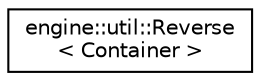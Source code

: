 digraph "Graphical Class Hierarchy"
{
 // LATEX_PDF_SIZE
  edge [fontname="Helvetica",fontsize="10",labelfontname="Helvetica",labelfontsize="10"];
  node [fontname="Helvetica",fontsize="10",shape=record];
  rankdir="LR";
  Node0 [label="engine::util::Reverse\l\< Container \>",height=0.2,width=0.4,color="black", fillcolor="white", style="filled",URL="$classengine_1_1util_1_1Reverse.html",tooltip="Provides a clean interface for iterating through any container that implements rbegin and rend."];
}
